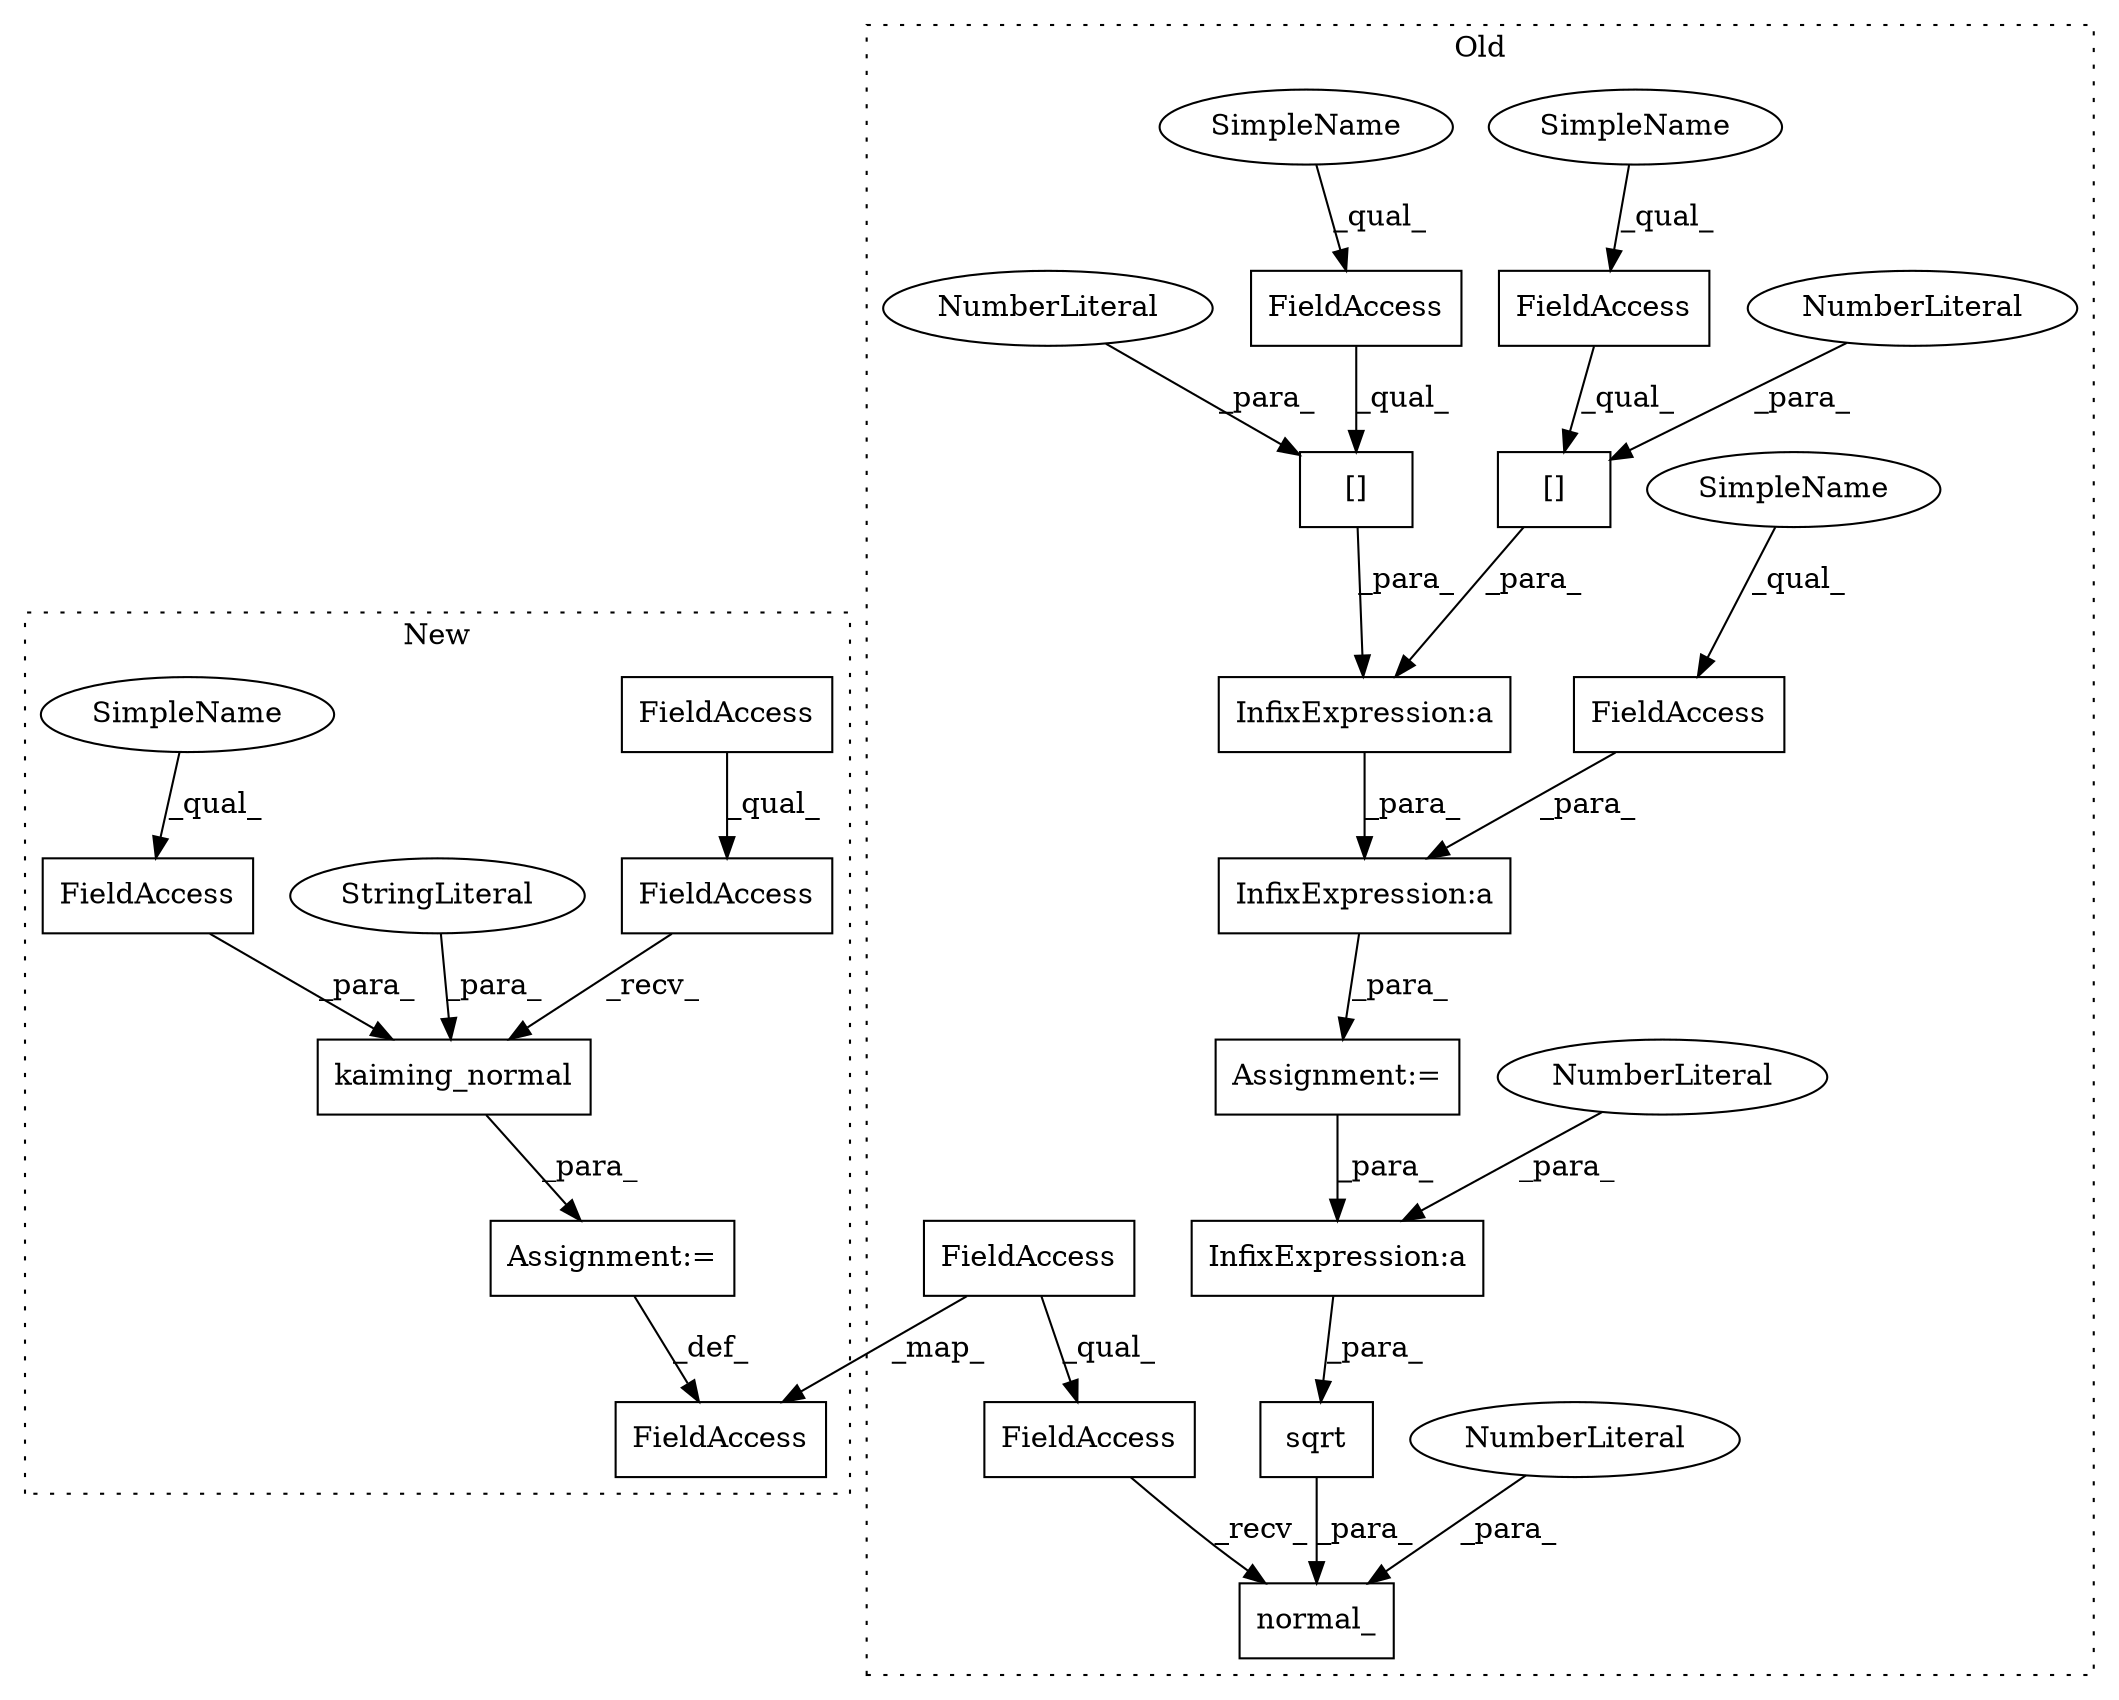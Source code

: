 digraph G {
subgraph cluster0 {
1 [label="normal_" a="32" s="4336,4364" l="8,1" shape="box"];
3 [label="InfixExpression:a" a="27" s="4359" l="3" shape="box"];
4 [label="InfixExpression:a" a="27" s="4294" l="3" shape="box"];
5 [label="InfixExpression:a" a="27" s="4274" l="3" shape="box"];
6 [label="[]" a="2" s="4258,4273" l="14,1" shape="box"];
7 [label="NumberLiteral" a="34" s="4344" l="1" shape="ellipse"];
8 [label="[]" a="2" s="4277,4292" l="14,1" shape="box"];
9 [label="NumberLiteral" a="34" s="4272" l="1" shape="ellipse"];
10 [label="NumberLiteral" a="34" s="4291" l="1" shape="ellipse"];
11 [label="NumberLiteral" a="34" s="4356" l="3" shape="ellipse"];
12 [label="sqrt" a="32" s="4351,4363" l="5,1" shape="box"];
13 [label="FieldAccess" a="22" s="4297" l="14" shape="box"];
14 [label="FieldAccess" a="22" s="4258" l="13" shape="box"];
15 [label="FieldAccess" a="22" s="4277" l="13" shape="box"];
16 [label="Assignment:=" a="7" s="4255" l="1" shape="box"];
19 [label="FieldAccess" a="22" s="4322" l="13" shape="box"];
24 [label="FieldAccess" a="22" s="4322" l="8" shape="box"];
25 [label="SimpleName" a="42" s="4277" l="1" shape="ellipse"];
26 [label="SimpleName" a="42" s="4297" l="1" shape="ellipse"];
27 [label="SimpleName" a="42" s="4258" l="1" shape="ellipse"];
label = "Old";
style="dotted";
}
subgraph cluster1 {
2 [label="kaiming_normal" a="32" s="4266,4299" l="15,1" shape="box"];
17 [label="Assignment:=" a="7" s="4251" l="1" shape="box"];
18 [label="FieldAccess" a="22" s="4252" l="13" shape="box"];
20 [label="FieldAccess" a="22" s="4252" l="8" shape="box"];
21 [label="FieldAccess" a="22" s="4281" l="8" shape="box"];
22 [label="StringLiteral" a="45" s="4290" l="9" shape="ellipse"];
23 [label="FieldAccess" a="22" s="4243" l="8" shape="box"];
28 [label="SimpleName" a="42" s="4281" l="1" shape="ellipse"];
label = "New";
style="dotted";
}
2 -> 17 [label="_para_"];
3 -> 12 [label="_para_"];
4 -> 16 [label="_para_"];
5 -> 4 [label="_para_"];
6 -> 5 [label="_para_"];
7 -> 1 [label="_para_"];
8 -> 5 [label="_para_"];
9 -> 6 [label="_para_"];
10 -> 8 [label="_para_"];
11 -> 3 [label="_para_"];
12 -> 1 [label="_para_"];
13 -> 4 [label="_para_"];
14 -> 6 [label="_qual_"];
15 -> 8 [label="_qual_"];
16 -> 3 [label="_para_"];
17 -> 23 [label="_def_"];
18 -> 2 [label="_recv_"];
19 -> 1 [label="_recv_"];
20 -> 18 [label="_qual_"];
21 -> 2 [label="_para_"];
22 -> 2 [label="_para_"];
24 -> 19 [label="_qual_"];
24 -> 23 [label="_map_"];
25 -> 15 [label="_qual_"];
26 -> 13 [label="_qual_"];
27 -> 14 [label="_qual_"];
28 -> 21 [label="_qual_"];
}